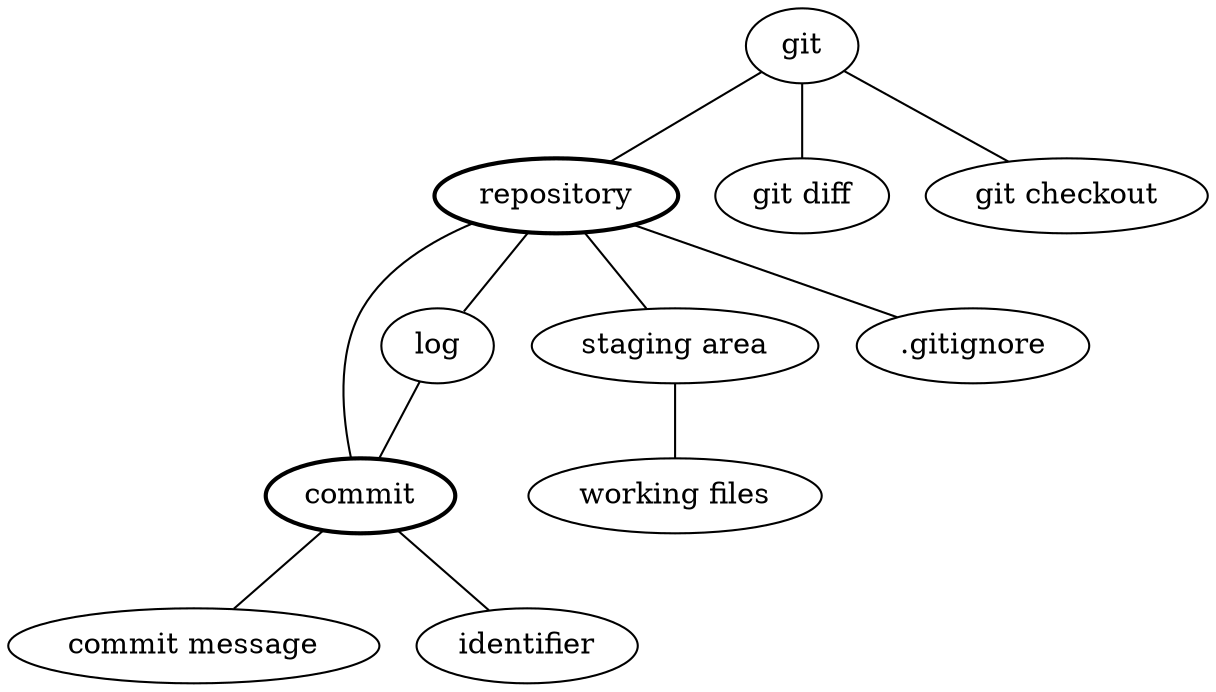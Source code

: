 graph G {
  repository [style=bold];
  commit [style=bold];
  git -- repository;
  repository -- commit;
  commit -- "commit message";
  commit -- identifier;
  repository -- "staging area" -- "working files";
  repository -- log -- commit;
  git -- "git diff";
  git -- "git checkout";
  repository -- ".gitignore";
}
